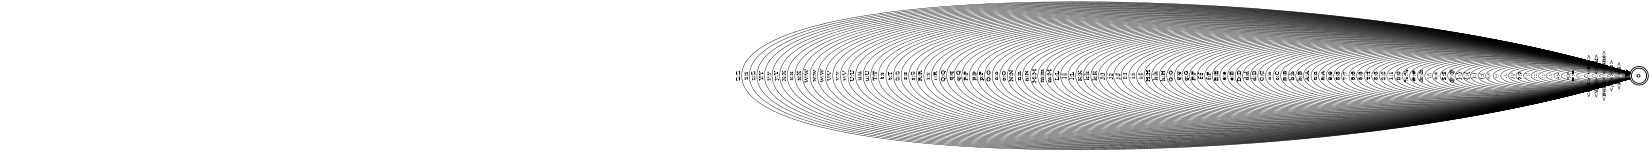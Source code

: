 digraph FST {
rankdir = LR;
size = "8.5,11";
label = "";
center = 1;
orientation = Landscape;
ranksep = "0.4";
nodesep = "0.25";
0 [label = "0", shape = doublecircle, style = bold, fontsize = 14]
	0 -> 0 [label = "<s>:<s>", fontsize = 14];
	0 -> 0 [label = "</s>:</s>", fontsize = 14];
	0 -> 0 [label = "<punc>:<punc>", fontsize = 14];
	0 -> 0 [label = "<unk>:<unk>", fontsize = 14];
	0 -> 0 [label = "<eps>:<eps>", fontsize = 14];
	0 -> 0 [label = "`:`", fontsize = 14];
	0 -> 0 [label = "=:=", fontsize = 14];
	0 -> 0 [label = "_:_", fontsize = 14];
	0 -> 0 [label = "-:-", fontsize = 14];
	0 -> 0 [label = ",:,", fontsize = 14];
	0 -> 0 [label = ";:;", fontsize = 14];
	0 -> 0 [label = ":::", fontsize = 14];
	0 -> 0 [label = "!:!", fontsize = 14];
	0 -> 0 [label = "?:?", fontsize = 14];
	0 -> 0 [label = "/:/", fontsize = 14];
	0 -> 0 [label = ".:.", fontsize = 14];
	0 -> 0 [label = "':'", fontsize = 14];
	0 -> 0 [label = "\":\"", fontsize = 14];
	0 -> 0 [label = "(:(", fontsize = 14];
	0 -> 0 [label = "):)", fontsize = 14];
	0 -> 0 [label = "{:{", fontsize = 14];
	0 -> 0 [label = "}:}", fontsize = 14];
	0 -> 0 [label = "@:@", fontsize = 14];
	0 -> 0 [label = "$:$", fontsize = 14];
	0 -> 0 [label = "*:*", fontsize = 14];
	0 -> 0 [label = "\\:\\", fontsize = 14];
	0 -> 0 [label = "&:&", fontsize = 14];
	0 -> 0 [label = "#:#", fontsize = 14];
	0 -> 0 [label = "%:%", fontsize = 14];
	0 -> 0 [label = "0:0", fontsize = 14];
	0 -> 0 [label = "1:1", fontsize = 14];
	0 -> 0 [label = "2:2", fontsize = 14];
	0 -> 0 [label = "3:3", fontsize = 14];
	0 -> 0 [label = "4:4", fontsize = 14];
	0 -> 0 [label = "5:5", fontsize = 14];
	0 -> 0 [label = "6:6", fontsize = 14];
	0 -> 0 [label = "7:7", fontsize = 14];
	0 -> 0 [label = "8:8", fontsize = 14];
	0 -> 0 [label = "9:9", fontsize = 14];
	0 -> 0 [label = "a:A", fontsize = 14];
	0 -> 0 [label = "a:a", fontsize = 14];
	0 -> 0 [label = "A:A", fontsize = 14];
	0 -> 0 [label = "b:B", fontsize = 14];
	0 -> 0 [label = "b:b", fontsize = 14];
	0 -> 0 [label = "B:B", fontsize = 14];
	0 -> 0 [label = "c:C", fontsize = 14];
	0 -> 0 [label = "c:c", fontsize = 14];
	0 -> 0 [label = "C:C", fontsize = 14];
	0 -> 0 [label = "d:D", fontsize = 14];
	0 -> 0 [label = "d:d", fontsize = 14];
	0 -> 0 [label = "D:D", fontsize = 14];
	0 -> 0 [label = "e:E", fontsize = 14];
	0 -> 0 [label = "e:e", fontsize = 14];
	0 -> 0 [label = "E:E", fontsize = 14];
	0 -> 0 [label = "f:F", fontsize = 14];
	0 -> 0 [label = "f:f", fontsize = 14];
	0 -> 0 [label = "F:F", fontsize = 14];
	0 -> 0 [label = "g:G", fontsize = 14];
	0 -> 0 [label = "g:g", fontsize = 14];
	0 -> 0 [label = "G:G", fontsize = 14];
	0 -> 0 [label = "h:H", fontsize = 14];
	0 -> 0 [label = "h:h", fontsize = 14];
	0 -> 0 [label = "H:H", fontsize = 14];
	0 -> 0 [label = "i:I", fontsize = 14];
	0 -> 0 [label = "i:i", fontsize = 14];
	0 -> 0 [label = "I:I", fontsize = 14];
	0 -> 0 [label = "j:J", fontsize = 14];
	0 -> 0 [label = "j:j", fontsize = 14];
	0 -> 0 [label = "J:J", fontsize = 14];
	0 -> 0 [label = "k:K", fontsize = 14];
	0 -> 0 [label = "k:k", fontsize = 14];
	0 -> 0 [label = "K:K", fontsize = 14];
	0 -> 0 [label = "l:L", fontsize = 14];
	0 -> 0 [label = "l:l", fontsize = 14];
	0 -> 0 [label = "L:L", fontsize = 14];
	0 -> 0 [label = "m:M", fontsize = 14];
	0 -> 0 [label = "m:m", fontsize = 14];
	0 -> 0 [label = "M:M", fontsize = 14];
	0 -> 0 [label = "n:N", fontsize = 14];
	0 -> 0 [label = "n:n", fontsize = 14];
	0 -> 0 [label = "N:N", fontsize = 14];
	0 -> 0 [label = "o:O", fontsize = 14];
	0 -> 0 [label = "o:o", fontsize = 14];
	0 -> 0 [label = "O:O", fontsize = 14];
	0 -> 0 [label = "p:P", fontsize = 14];
	0 -> 0 [label = "p:p", fontsize = 14];
	0 -> 0 [label = "P:P", fontsize = 14];
	0 -> 0 [label = "q:Q", fontsize = 14];
	0 -> 0 [label = "q:q", fontsize = 14];
	0 -> 0 [label = "Q:Q", fontsize = 14];
	0 -> 0 [label = "r:R", fontsize = 14];
	0 -> 0 [label = "r:r", fontsize = 14];
	0 -> 0 [label = "R:R", fontsize = 14];
	0 -> 0 [label = "s:S", fontsize = 14];
	0 -> 0 [label = "s:s", fontsize = 14];
	0 -> 0 [label = "S:S", fontsize = 14];
	0 -> 0 [label = "t:T", fontsize = 14];
	0 -> 0 [label = "t:t", fontsize = 14];
	0 -> 0 [label = "T:T", fontsize = 14];
	0 -> 0 [label = "u:U", fontsize = 14];
	0 -> 0 [label = "u:u", fontsize = 14];
	0 -> 0 [label = "U:U", fontsize = 14];
	0 -> 0 [label = "v:V", fontsize = 14];
	0 -> 0 [label = "v:v", fontsize = 14];
	0 -> 0 [label = "V:V", fontsize = 14];
	0 -> 0 [label = "w:W", fontsize = 14];
	0 -> 0 [label = "w:w", fontsize = 14];
	0 -> 0 [label = "W:W", fontsize = 14];
	0 -> 0 [label = "x:X", fontsize = 14];
	0 -> 0 [label = "x:x", fontsize = 14];
	0 -> 0 [label = "X:X", fontsize = 14];
	0 -> 0 [label = "y:Y", fontsize = 14];
	0 -> 0 [label = "y:y", fontsize = 14];
	0 -> 0 [label = "Y:Y", fontsize = 14];
	0 -> 0 [label = "z:Z", fontsize = 14];
	0 -> 0 [label = "z:z", fontsize = 14];
	0 -> 0 [label = "Z:Z", fontsize = 14];
}
